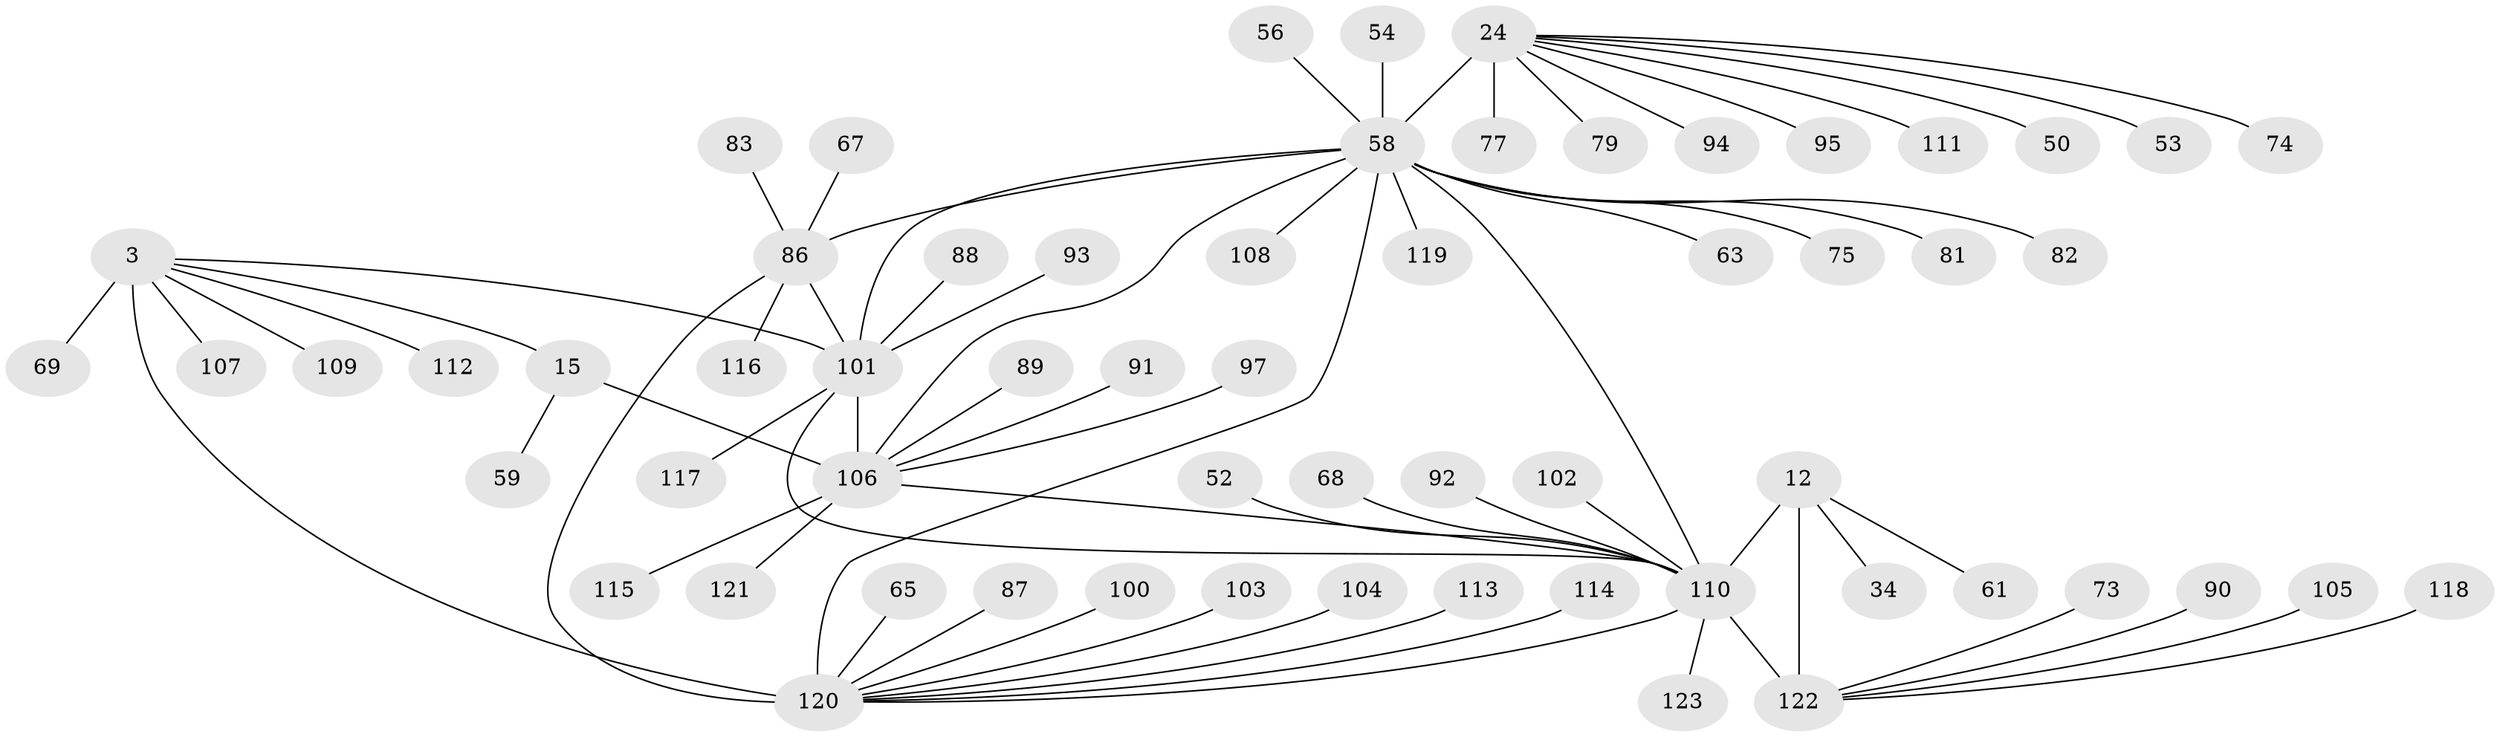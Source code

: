 // original degree distribution, {9: 0.04878048780487805, 8: 0.07317073170731707, 11: 0.032520325203252036, 13: 0.008130081300813009, 7: 0.04065040650406504, 5: 0.016260162601626018, 10: 0.016260162601626018, 12: 0.008130081300813009, 1: 0.5934959349593496, 2: 0.15447154471544716, 3: 0.008130081300813009}
// Generated by graph-tools (version 1.1) at 2025/54/03/09/25 04:54:20]
// undirected, 61 vertices, 69 edges
graph export_dot {
graph [start="1"]
  node [color=gray90,style=filled];
  3 [super="+2"];
  12 [super="+11"];
  15 [super="+14"];
  24 [super="+22"];
  34;
  50;
  52;
  53;
  54 [super="+39"];
  56;
  58 [super="+23"];
  59;
  61;
  63;
  65;
  67;
  68;
  69;
  73;
  74;
  75;
  77;
  79;
  81;
  82;
  83;
  86 [super="+27"];
  87;
  88;
  89;
  90;
  91 [super="+32"];
  92;
  93;
  94;
  95 [super="+85"];
  97;
  100;
  101 [super="+72+76+80+84"];
  102 [super="+57"];
  103 [super="+98"];
  104 [super="+41"];
  105;
  106 [super="+18+31+43+60+62+66+70+78"];
  107;
  108;
  109;
  110 [super="+55+96+37"];
  111;
  112;
  113;
  114;
  115;
  116 [super="+48"];
  117;
  118 [super="+99"];
  119;
  120 [super="+71+35+40+46+51"];
  121;
  122 [super="+9+42+45+49"];
  123;
  3 -- 69;
  3 -- 109;
  3 -- 112;
  3 -- 107;
  3 -- 15;
  3 -- 120 [weight=8];
  3 -- 101;
  12 -- 34;
  12 -- 61;
  12 -- 110 [weight=4];
  12 -- 122 [weight=4];
  15 -- 59;
  15 -- 106 [weight=8];
  24 -- 77;
  24 -- 111;
  24 -- 74;
  24 -- 79;
  24 -- 50;
  24 -- 53;
  24 -- 94;
  24 -- 95;
  24 -- 58 [weight=9];
  52 -- 110;
  54 -- 58;
  56 -- 58;
  58 -- 101;
  58 -- 106;
  58 -- 75;
  58 -- 108;
  58 -- 110 [weight=3];
  58 -- 81;
  58 -- 82;
  58 -- 119;
  58 -- 86 [weight=2];
  58 -- 120 [weight=3];
  58 -- 63;
  65 -- 120;
  67 -- 86;
  68 -- 110;
  73 -- 122;
  83 -- 86;
  86 -- 116;
  86 -- 120;
  86 -- 101 [weight=8];
  87 -- 120;
  88 -- 101;
  89 -- 106;
  90 -- 122;
  91 -- 106;
  92 -- 110;
  93 -- 101;
  97 -- 106;
  100 -- 120;
  101 -- 106;
  101 -- 110;
  101 -- 117;
  102 -- 110;
  103 -- 120;
  104 -- 120;
  105 -- 122;
  106 -- 110 [weight=2];
  106 -- 115;
  106 -- 121;
  110 -- 123;
  110 -- 120 [weight=2];
  110 -- 122 [weight=4];
  113 -- 120;
  114 -- 120;
  118 -- 122;
}
